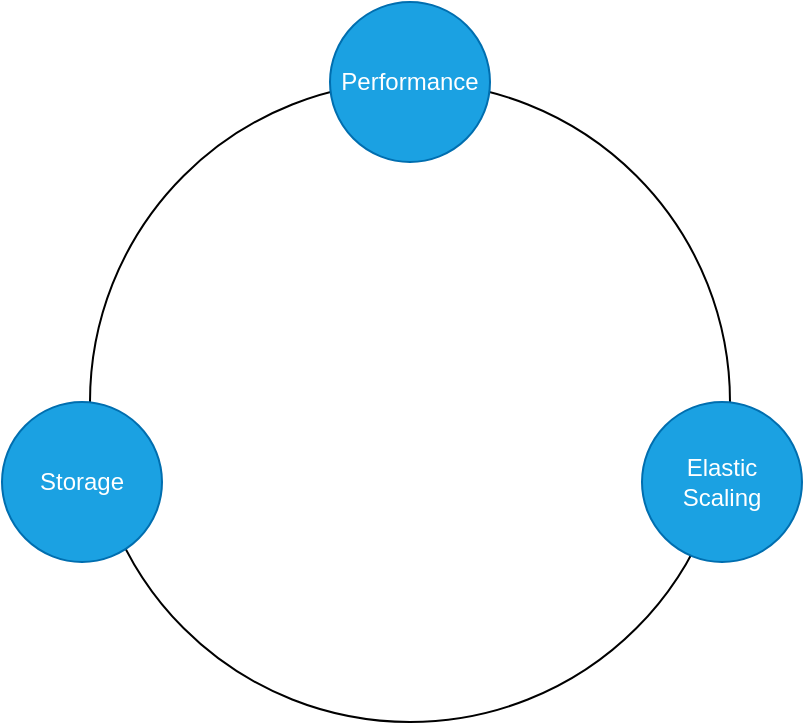 <mxfile version="22.1.3" type="github">
  <diagram name="第 1 页" id="AdArlx59QjhBIkUGhL2v">
    <mxGraphModel dx="858" dy="505" grid="1" gridSize="10" guides="1" tooltips="1" connect="1" arrows="1" fold="1" page="1" pageScale="1" pageWidth="827" pageHeight="1169" math="0" shadow="0">
      <root>
        <mxCell id="0" />
        <mxCell id="1" parent="0" />
        <mxCell id="dzQiU4bibB6O6Dchx6-J-9" value="" style="ellipse;whiteSpace=wrap;html=1;aspect=fixed;" vertex="1" parent="1">
          <mxGeometry x="267" y="253" width="320" height="320" as="geometry" />
        </mxCell>
        <mxCell id="dzQiU4bibB6O6Dchx6-J-1" value="Performance" style="ellipse;whiteSpace=wrap;html=1;aspect=fixed;fillColor=#1ba1e2;fontColor=#ffffff;strokeColor=#006EAF;" vertex="1" parent="1">
          <mxGeometry x="387" y="213" width="80" height="80" as="geometry" />
        </mxCell>
        <mxCell id="dzQiU4bibB6O6Dchx6-J-2" value="Storage" style="ellipse;whiteSpace=wrap;html=1;aspect=fixed;fillColor=#1ba1e2;fontColor=#ffffff;strokeColor=#006EAF;" vertex="1" parent="1">
          <mxGeometry x="223" y="413" width="80" height="80" as="geometry" />
        </mxCell>
        <mxCell id="dzQiU4bibB6O6Dchx6-J-3" value="Elastic Scaling" style="ellipse;whiteSpace=wrap;html=1;aspect=fixed;fillColor=#1ba1e2;fontColor=#ffffff;strokeColor=#006EAF;" vertex="1" parent="1">
          <mxGeometry x="543" y="413" width="80" height="80" as="geometry" />
        </mxCell>
      </root>
    </mxGraphModel>
  </diagram>
</mxfile>
